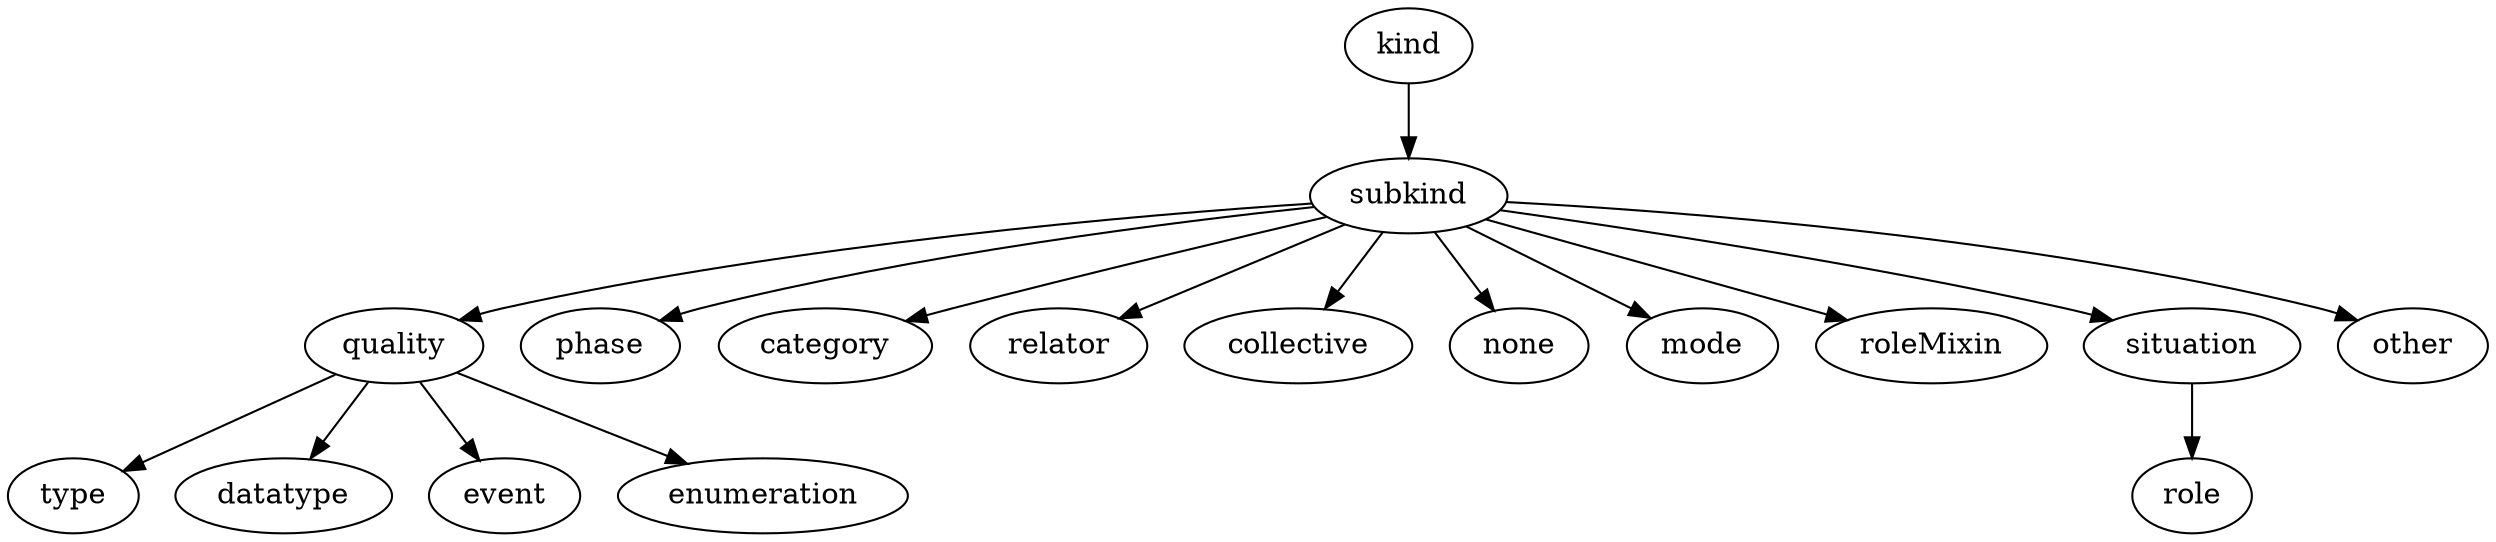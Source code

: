 strict digraph  {
kind;
subkind;
quality;
phase;
category;
relator;
collective;
none;
mode;
roleMixin;
situation;
other;
type;
datatype;
event;
enumeration;
role;
kind -> subkind;
subkind -> quality;
subkind -> phase;
subkind -> category;
subkind -> relator;
subkind -> collective;
subkind -> none;
subkind -> mode;
subkind -> roleMixin;
subkind -> situation;
subkind -> other;
quality -> type;
quality -> datatype;
quality -> event;
quality -> enumeration;
situation -> role;
}
